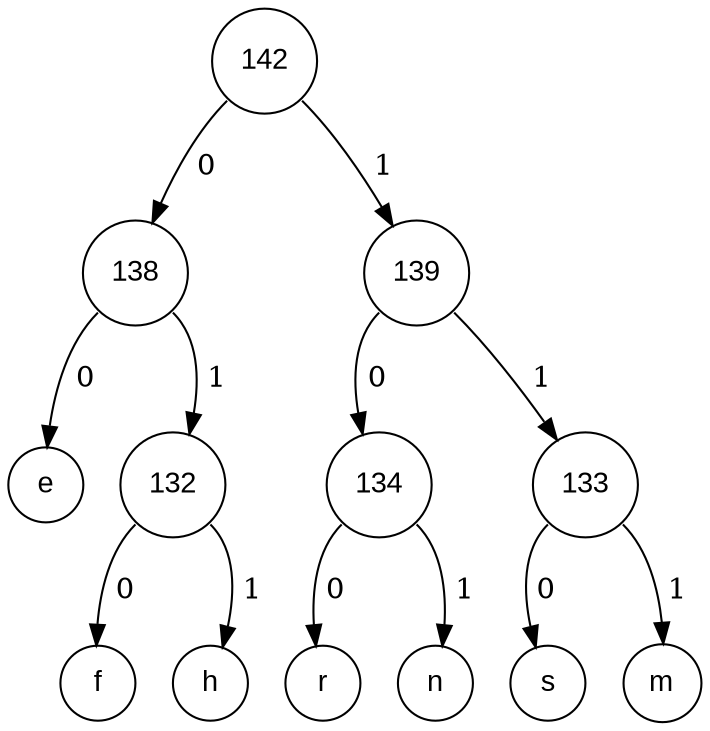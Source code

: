 digraph POT_test {
node [fontname="Arial", shape="circle", width=0.5];
142 [label = "142"]
138 [label = "138"]
101 [label = "e"]
132 [label = "132"]
102 [label = "f"]
104 [label = "h"]
132:sw -> 102 [label = " 0"]
132:se -> 104 [label = " 1"]
138:sw -> 101 [label = " 0"]
138:se -> 132 [label = " 1"]
139 [label = "139"]
134 [label = "134"]
114 [label = "r"]
110 [label = "n"]
134:sw -> 114 [label = " 0"]
134:se -> 110 [label = " 1"]
133 [label = "133"]
115 [label = "s"]
109 [label = "m"]
133:sw -> 115 [label = " 0"]
133:se -> 109 [label = " 1"]
139:sw -> 134 [label = " 0"]
139:se -> 133 [label = " 1"]
142:sw -> 138 [label = " 0"]
142:se -> 139 [label = " 1"]
}
